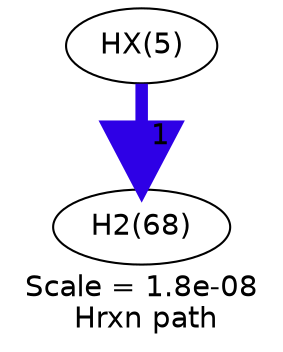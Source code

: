 digraph reaction_paths {
center=1;
s10 -> s8[fontname="Helvetica", style="setlinewidth(6)", arrowsize=3, color="0.7, 1.5, 0.9"
, label=" 1"];
s8 [ fontname="Helvetica", label="H2(68)"];
s10 [ fontname="Helvetica", label="HX(5)"];
 label = "Scale = 1.8e-08\l Hrxn path";
 fontname = "Helvetica";
}
